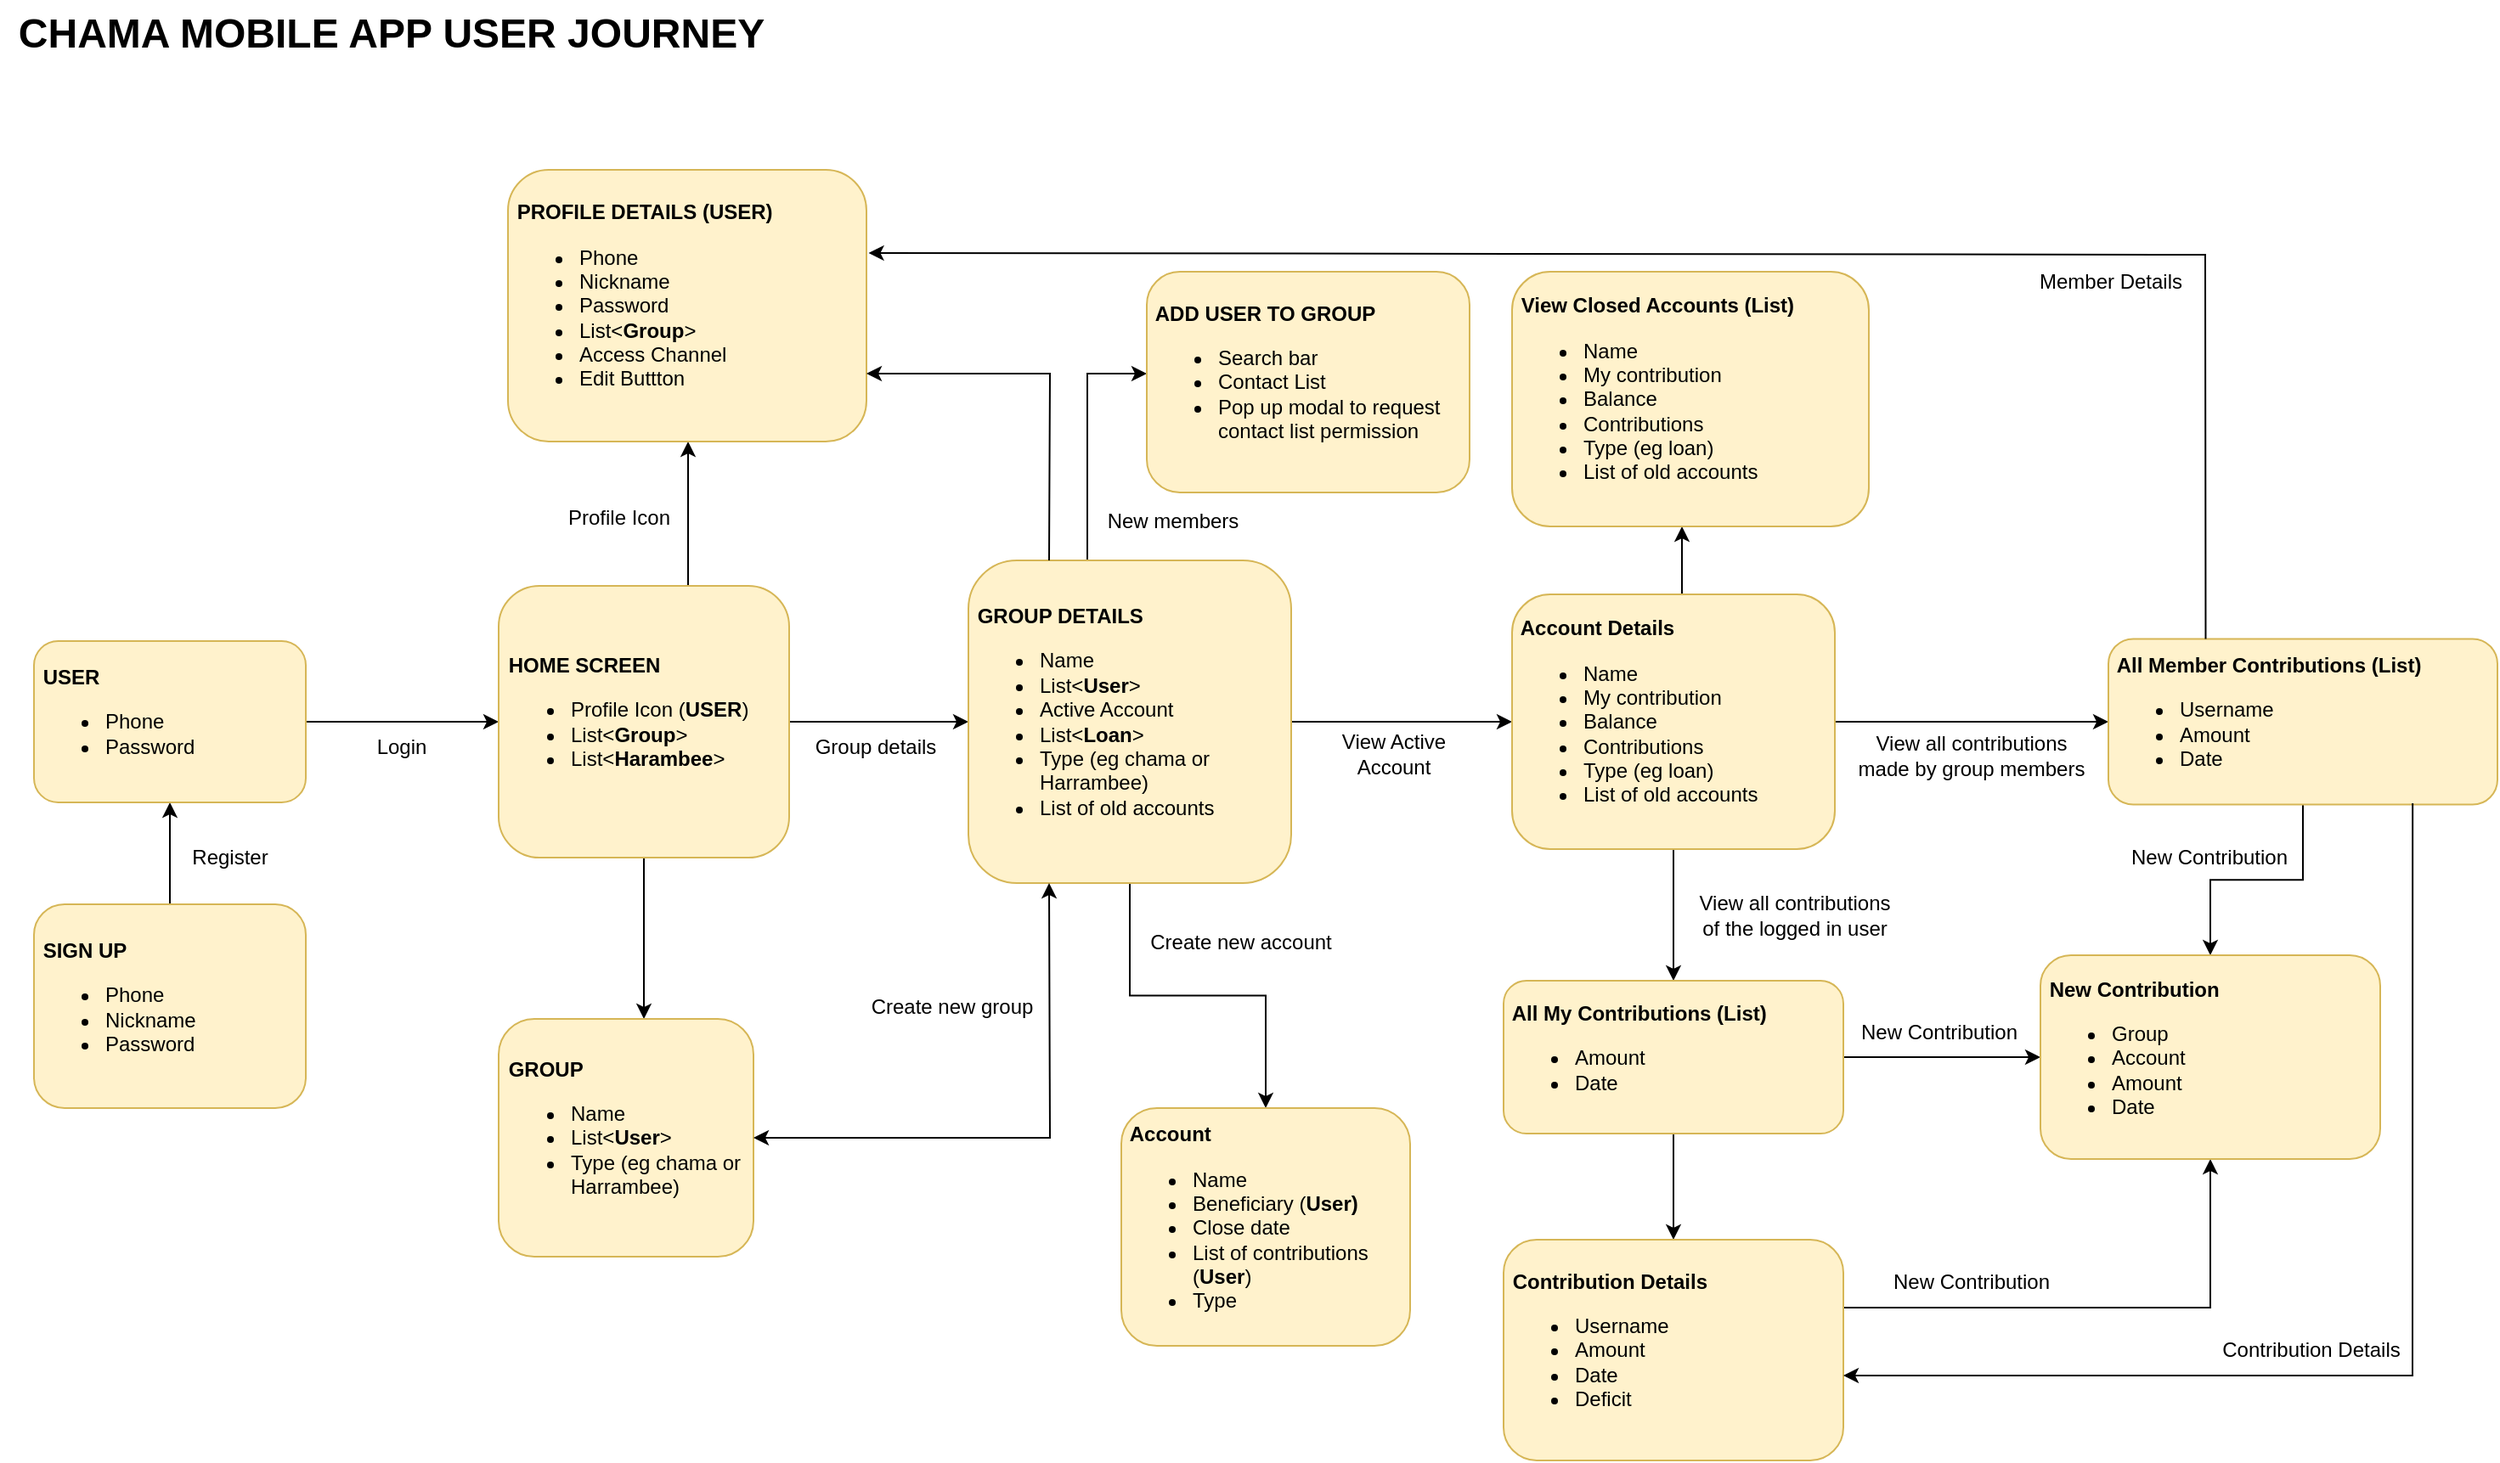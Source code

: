 <mxfile version="20.6.0" type="github">
  <diagram id="2BV5uHt9QHshFsC0gMmc" name="Page-1">
    <mxGraphModel dx="1580" dy="2196" grid="1" gridSize="10" guides="1" tooltips="1" connect="1" arrows="1" fold="1" page="1" pageScale="1" pageWidth="827" pageHeight="1169" math="0" shadow="0">
      <root>
        <mxCell id="0" />
        <mxCell id="1" parent="0" />
        <mxCell id="yJLdBiX0lWPD7A1_0H__-3" value="" style="edgeStyle=orthogonalEdgeStyle;rounded=0;orthogonalLoop=1;jettySize=auto;html=1;" edge="1" parent="1" source="yJLdBiX0lWPD7A1_0H__-1" target="yJLdBiX0lWPD7A1_0H__-2">
          <mxGeometry relative="1" as="geometry" />
        </mxCell>
        <mxCell id="yJLdBiX0lWPD7A1_0H__-24" value="" style="edgeStyle=orthogonalEdgeStyle;rounded=0;orthogonalLoop=1;jettySize=auto;html=1;fontSize=18;entryX=0.5;entryY=1;entryDx=0;entryDy=0;exitX=0.5;exitY=0;exitDx=0;exitDy=0;" edge="1" parent="1" source="yJLdBiX0lWPD7A1_0H__-23" target="yJLdBiX0lWPD7A1_0H__-1">
          <mxGeometry relative="1" as="geometry">
            <mxPoint x="140" y="522.5" as="sourcePoint" />
            <mxPoint x="90" y="472.5" as="targetPoint" />
          </mxGeometry>
        </mxCell>
        <mxCell id="yJLdBiX0lWPD7A1_0H__-1" value="&lt;blockquote style=&quot;margin: 0 0 0 40px; border: none; padding: 0px;&quot;&gt;&lt;/blockquote&gt;&lt;blockquote style=&quot;margin: 0 0 0 40px; border: none; padding: 0px;&quot;&gt;&lt;/blockquote&gt;&lt;b&gt;&lt;span style=&quot;white-space: pre;&quot;&gt;	&lt;/span&gt;USER&lt;br&gt;&lt;/b&gt;&lt;ul&gt;&lt;li&gt;Phone&lt;br&gt;&lt;/li&gt;&lt;li&gt;Password&lt;/li&gt;&lt;/ul&gt;&lt;blockquote style=&quot;margin: 0 0 0 40px; border: none; padding: 0px;&quot;&gt;&lt;/blockquote&gt;&lt;blockquote style=&quot;margin: 0 0 0 40px; border: none; padding: 0px;&quot;&gt;&lt;/blockquote&gt;&lt;blockquote style=&quot;margin: 0 0 0 40px; border: none; padding: 0px;&quot;&gt;&lt;/blockquote&gt;&lt;blockquote style=&quot;margin: 0 0 0 40px; border: none; padding: 0px;&quot;&gt;&lt;/blockquote&gt;" style="rounded=1;whiteSpace=wrap;html=1;align=left;fillColor=#fff2cc;strokeColor=#d6b656;" vertex="1" parent="1">
          <mxGeometry x="60" y="277.5" width="160" height="95" as="geometry" />
        </mxCell>
        <mxCell id="yJLdBiX0lWPD7A1_0H__-8" value="" style="edgeStyle=orthogonalEdgeStyle;rounded=0;orthogonalLoop=1;jettySize=auto;html=1;fontSize=18;" edge="1" parent="1" source="yJLdBiX0lWPD7A1_0H__-2" target="yJLdBiX0lWPD7A1_0H__-7">
          <mxGeometry relative="1" as="geometry" />
        </mxCell>
        <mxCell id="yJLdBiX0lWPD7A1_0H__-11" value="" style="edgeStyle=orthogonalEdgeStyle;rounded=0;orthogonalLoop=1;jettySize=auto;html=1;fontSize=18;" edge="1" parent="1" source="yJLdBiX0lWPD7A1_0H__-2" target="yJLdBiX0lWPD7A1_0H__-10">
          <mxGeometry relative="1" as="geometry">
            <Array as="points">
              <mxPoint x="410" y="500" />
              <mxPoint x="410" y="500" />
            </Array>
          </mxGeometry>
        </mxCell>
        <mxCell id="yJLdBiX0lWPD7A1_0H__-28" value="" style="edgeStyle=orthogonalEdgeStyle;rounded=0;orthogonalLoop=1;jettySize=auto;html=1;fontSize=18;" edge="1" parent="1" source="yJLdBiX0lWPD7A1_0H__-2" target="yJLdBiX0lWPD7A1_0H__-27">
          <mxGeometry relative="1" as="geometry">
            <Array as="points">
              <mxPoint x="445" y="220" />
              <mxPoint x="445" y="220" />
            </Array>
          </mxGeometry>
        </mxCell>
        <mxCell id="yJLdBiX0lWPD7A1_0H__-2" value="&lt;b&gt;&lt;span style=&quot;white-space: pre;&quot;&gt;	&lt;/span&gt;HOME SCREEN&lt;/b&gt;&lt;br&gt;&lt;ul&gt;&lt;li&gt;Profile Icon (&lt;b&gt;USER&lt;/b&gt;)&lt;br&gt;&lt;/li&gt;&lt;li&gt;List&amp;lt;&lt;b&gt;Group&lt;/b&gt;&amp;gt;&lt;br&gt;&lt;/li&gt;&lt;li&gt;List&amp;lt;&lt;b&gt;Harambee&lt;/b&gt;&amp;gt;&lt;br&gt;&lt;/li&gt;&lt;/ul&gt;" style="whiteSpace=wrap;html=1;align=left;rounded=1;fillColor=#fff2cc;strokeColor=#d6b656;" vertex="1" parent="1">
          <mxGeometry x="333.5" y="245" width="171" height="160" as="geometry" />
        </mxCell>
        <mxCell id="yJLdBiX0lWPD7A1_0H__-5" value="Login" style="text;html=1;resizable=0;autosize=1;align=center;verticalAlign=middle;points=[];fillColor=none;strokeColor=none;rounded=0;" vertex="1" parent="1">
          <mxGeometry x="251" y="324.5" width="50" height="30" as="geometry" />
        </mxCell>
        <mxCell id="yJLdBiX0lWPD7A1_0H__-6" value="&lt;b&gt;&lt;font style=&quot;font-size: 24px;&quot;&gt;CHAMA MOBILE APP USER JOURNEY&lt;/font&gt;&lt;/b&gt;" style="text;html=1;resizable=0;autosize=1;align=center;verticalAlign=middle;points=[];fillColor=none;strokeColor=none;rounded=0;" vertex="1" parent="1">
          <mxGeometry x="40" y="-100" width="460" height="40" as="geometry" />
        </mxCell>
        <mxCell id="yJLdBiX0lWPD7A1_0H__-14" value="" style="edgeStyle=orthogonalEdgeStyle;rounded=0;orthogonalLoop=1;jettySize=auto;html=1;fontSize=18;" edge="1" parent="1" source="yJLdBiX0lWPD7A1_0H__-7" target="yJLdBiX0lWPD7A1_0H__-13">
          <mxGeometry relative="1" as="geometry" />
        </mxCell>
        <mxCell id="yJLdBiX0lWPD7A1_0H__-20" value="" style="edgeStyle=orthogonalEdgeStyle;rounded=0;orthogonalLoop=1;jettySize=auto;html=1;fontSize=18;" edge="1" parent="1" source="yJLdBiX0lWPD7A1_0H__-7" target="yJLdBiX0lWPD7A1_0H__-19">
          <mxGeometry relative="1" as="geometry">
            <Array as="points">
              <mxPoint x="680" y="120" />
            </Array>
          </mxGeometry>
        </mxCell>
        <mxCell id="yJLdBiX0lWPD7A1_0H__-32" value="" style="edgeStyle=orthogonalEdgeStyle;rounded=0;orthogonalLoop=1;jettySize=auto;html=1;fontSize=18;" edge="1" parent="1" source="yJLdBiX0lWPD7A1_0H__-7" target="yJLdBiX0lWPD7A1_0H__-31">
          <mxGeometry relative="1" as="geometry" />
        </mxCell>
        <mxCell id="yJLdBiX0lWPD7A1_0H__-7" value="&lt;b&gt;&lt;span style=&quot;white-space: pre;&quot;&gt;	&lt;/span&gt;GROUP DETAILS&lt;/b&gt;&lt;br&gt;&lt;ul&gt;&lt;li&gt;Name&lt;br&gt;&lt;/li&gt;&lt;li&gt;List&amp;lt;&lt;b&gt;User&lt;/b&gt;&amp;gt;&amp;nbsp;&lt;br&gt;&lt;/li&gt;&lt;li&gt;Active Account&lt;br&gt;&lt;/li&gt;&lt;li&gt;List&amp;lt;&lt;b&gt;Loan&lt;/b&gt;&amp;gt;&lt;br&gt;&lt;/li&gt;&lt;li&gt;Type (eg chama or Harrambee)&lt;br&gt;&lt;/li&gt;&lt;li&gt;List of old accounts&lt;/li&gt;&lt;/ul&gt;" style="whiteSpace=wrap;html=1;align=left;rounded=1;fillColor=#fff2cc;strokeColor=#d6b656;" vertex="1" parent="1">
          <mxGeometry x="610" y="230" width="190" height="190" as="geometry" />
        </mxCell>
        <mxCell id="yJLdBiX0lWPD7A1_0H__-9" value="Group details" style="text;html=1;resizable=0;autosize=1;align=center;verticalAlign=middle;points=[];fillColor=none;strokeColor=none;rounded=0;" vertex="1" parent="1">
          <mxGeometry x="510" y="324.5" width="90" height="30" as="geometry" />
        </mxCell>
        <mxCell id="yJLdBiX0lWPD7A1_0H__-10" value="&lt;b&gt;&lt;span style=&quot;white-space: pre;&quot;&gt;	&lt;/span&gt;GROUP&lt;/b&gt;&lt;br&gt;&lt;ul&gt;&lt;li&gt;Name&lt;br&gt;&lt;/li&gt;&lt;li&gt;List&amp;lt;&lt;b&gt;User&lt;/b&gt;&amp;gt;&amp;nbsp;&lt;/li&gt;&lt;li&gt;Type (eg chama or Harrambee)&lt;br&gt;&lt;/li&gt;&lt;/ul&gt;" style="whiteSpace=wrap;html=1;align=left;rounded=1;fillColor=#fff2cc;strokeColor=#d6b656;" vertex="1" parent="1">
          <mxGeometry x="333.5" y="500" width="150" height="140" as="geometry" />
        </mxCell>
        <mxCell id="yJLdBiX0lWPD7A1_0H__-12" value="Create new group" style="text;html=1;resizable=0;autosize=1;align=center;verticalAlign=middle;points=[];fillColor=none;strokeColor=none;rounded=0;" vertex="1" parent="1">
          <mxGeometry x="540" y="477.5" width="120" height="30" as="geometry" />
        </mxCell>
        <mxCell id="yJLdBiX0lWPD7A1_0H__-13" value="&lt;b&gt;&lt;span style=&quot;white-space: pre;&quot;&gt;	Account&lt;/span&gt;&lt;/b&gt;&lt;br&gt;&lt;ul&gt;&lt;li&gt;Name&lt;br&gt;&lt;/li&gt;&lt;li&gt;Beneficiary (&lt;b&gt;User)&lt;/b&gt;&amp;nbsp;&lt;/li&gt;&lt;li&gt;Close date&lt;/li&gt;&lt;li&gt;List of contributions (&lt;b&gt;User&lt;/b&gt;)&lt;/li&gt;&lt;li&gt;Type&lt;/li&gt;&lt;/ul&gt;" style="whiteSpace=wrap;html=1;align=left;rounded=1;fillColor=#fff2cc;strokeColor=#d6b656;" vertex="1" parent="1">
          <mxGeometry x="700" y="552.5" width="170" height="140" as="geometry" />
        </mxCell>
        <mxCell id="yJLdBiX0lWPD7A1_0H__-15" value="Create new account" style="text;html=1;resizable=0;autosize=1;align=center;verticalAlign=middle;points=[];fillColor=none;strokeColor=none;rounded=0;" vertex="1" parent="1">
          <mxGeometry x="705" y="439.5" width="130" height="30" as="geometry" />
        </mxCell>
        <mxCell id="yJLdBiX0lWPD7A1_0H__-19" value="&lt;b&gt;&lt;span style=&quot;white-space: pre;&quot;&gt;	ADD USER TO GROUP&lt;br&gt;&lt;/span&gt;&lt;/b&gt;&lt;ul&gt;&lt;li&gt;Search bar&lt;/li&gt;&lt;li&gt;Contact List&amp;nbsp;&lt;br&gt;&lt;/li&gt;&lt;li&gt;Pop up modal to request contact list permission&lt;/li&gt;&lt;/ul&gt;" style="whiteSpace=wrap;html=1;align=left;rounded=1;fillColor=#fff2cc;strokeColor=#d6b656;" vertex="1" parent="1">
          <mxGeometry x="715" y="60" width="190" height="130" as="geometry" />
        </mxCell>
        <mxCell id="yJLdBiX0lWPD7A1_0H__-21" value="New members" style="text;html=1;resizable=0;autosize=1;align=center;verticalAlign=middle;points=[];fillColor=none;strokeColor=none;rounded=0;" vertex="1" parent="1">
          <mxGeometry x="680" y="192" width="100" height="30" as="geometry" />
        </mxCell>
        <mxCell id="yJLdBiX0lWPD7A1_0H__-23" value="&lt;blockquote style=&quot;margin: 0 0 0 40px; border: none; padding: 0px;&quot;&gt;&lt;/blockquote&gt;&lt;blockquote style=&quot;margin: 0 0 0 40px; border: none; padding: 0px;&quot;&gt;&lt;/blockquote&gt;&lt;b&gt;&lt;span style=&quot;white-space: pre;&quot;&gt;	SIGN UP&lt;/span&gt;&lt;br&gt;&lt;/b&gt;&lt;ul&gt;&lt;li&gt;Phone&lt;br&gt;&lt;/li&gt;&lt;li&gt;Nickname&lt;br&gt;&lt;/li&gt;&lt;li&gt;Password&lt;/li&gt;&lt;/ul&gt;&lt;blockquote style=&quot;margin: 0 0 0 40px; border: none; padding: 0px;&quot;&gt;&lt;/blockquote&gt;&lt;blockquote style=&quot;margin: 0 0 0 40px; border: none; padding: 0px;&quot;&gt;&lt;/blockquote&gt;&lt;blockquote style=&quot;margin: 0 0 0 40px; border: none; padding: 0px;&quot;&gt;&lt;/blockquote&gt;&lt;blockquote style=&quot;margin: 0 0 0 40px; border: none; padding: 0px;&quot;&gt;&lt;/blockquote&gt;" style="rounded=1;whiteSpace=wrap;html=1;align=left;fillColor=#fff2cc;strokeColor=#d6b656;" vertex="1" parent="1">
          <mxGeometry x="60" y="432.5" width="160" height="120" as="geometry" />
        </mxCell>
        <mxCell id="yJLdBiX0lWPD7A1_0H__-25" value="Register" style="text;html=1;resizable=0;autosize=1;align=center;verticalAlign=middle;points=[];fillColor=none;strokeColor=none;rounded=0;" vertex="1" parent="1">
          <mxGeometry x="140" y="390" width="70" height="30" as="geometry" />
        </mxCell>
        <mxCell id="yJLdBiX0lWPD7A1_0H__-27" value="&lt;blockquote style=&quot;margin: 0 0 0 40px; border: none; padding: 0px;&quot;&gt;&lt;/blockquote&gt;&lt;blockquote style=&quot;margin: 0 0 0 40px; border: none; padding: 0px;&quot;&gt;&lt;/blockquote&gt;&lt;b&gt;&lt;span style=&quot;white-space: pre;&quot;&gt;	PROFILE DETAILS (USER)&lt;/span&gt;&lt;br&gt;&lt;/b&gt;&lt;ul&gt;&lt;li&gt;Phone&lt;br&gt;&lt;/li&gt;&lt;li&gt;Nickname&lt;br&gt;&lt;/li&gt;&lt;li&gt;Password&lt;/li&gt;&lt;li&gt;List&amp;lt;&lt;b&gt;Group&lt;/b&gt;&amp;gt;&lt;br&gt;&lt;/li&gt;&lt;li&gt;Access Channel&lt;br&gt;&lt;/li&gt;&lt;li&gt;Edit Buttton&lt;/li&gt;&lt;/ul&gt;&lt;blockquote style=&quot;margin: 0 0 0 40px; border: none; padding: 0px;&quot;&gt;&lt;/blockquote&gt;&lt;blockquote style=&quot;margin: 0 0 0 40px; border: none; padding: 0px;&quot;&gt;&lt;/blockquote&gt;&lt;blockquote style=&quot;margin: 0 0 0 40px; border: none; padding: 0px;&quot;&gt;&lt;/blockquote&gt;&lt;blockquote style=&quot;margin: 0 0 0 40px; border: none; padding: 0px;&quot;&gt;&lt;/blockquote&gt;" style="rounded=1;whiteSpace=wrap;html=1;align=left;fillColor=#fff2cc;strokeColor=#d6b656;" vertex="1" parent="1">
          <mxGeometry x="339" width="211" height="160" as="geometry" />
        </mxCell>
        <mxCell id="yJLdBiX0lWPD7A1_0H__-30" value="Profile Icon" style="text;html=1;resizable=0;autosize=1;align=center;verticalAlign=middle;points=[];fillColor=none;strokeColor=none;rounded=0;" vertex="1" parent="1">
          <mxGeometry x="364" y="190" width="80" height="30" as="geometry" />
        </mxCell>
        <mxCell id="yJLdBiX0lWPD7A1_0H__-37" value="" style="edgeStyle=orthogonalEdgeStyle;rounded=0;orthogonalLoop=1;jettySize=auto;html=1;fontSize=18;" edge="1" parent="1" source="yJLdBiX0lWPD7A1_0H__-31" target="yJLdBiX0lWPD7A1_0H__-36">
          <mxGeometry relative="1" as="geometry" />
        </mxCell>
        <mxCell id="yJLdBiX0lWPD7A1_0H__-40" value="" style="edgeStyle=orthogonalEdgeStyle;rounded=0;orthogonalLoop=1;jettySize=auto;html=1;fontSize=18;" edge="1" parent="1" source="yJLdBiX0lWPD7A1_0H__-31" target="yJLdBiX0lWPD7A1_0H__-39">
          <mxGeometry relative="1" as="geometry" />
        </mxCell>
        <mxCell id="yJLdBiX0lWPD7A1_0H__-62" value="" style="edgeStyle=orthogonalEdgeStyle;rounded=0;orthogonalLoop=1;jettySize=auto;html=1;fontSize=24;" edge="1" parent="1" source="yJLdBiX0lWPD7A1_0H__-31" target="yJLdBiX0lWPD7A1_0H__-61">
          <mxGeometry relative="1" as="geometry">
            <Array as="points">
              <mxPoint x="1030" y="240" />
              <mxPoint x="1030" y="240" />
            </Array>
          </mxGeometry>
        </mxCell>
        <mxCell id="yJLdBiX0lWPD7A1_0H__-31" value="&lt;b&gt;&lt;span style=&quot;white-space: pre;&quot;&gt;	Account Details&lt;/span&gt;&lt;/b&gt;&lt;br&gt;&lt;ul&gt;&lt;li&gt;Name&lt;br&gt;&lt;/li&gt;&lt;li&gt;My contribution&lt;/li&gt;&lt;li&gt;Balance&lt;/li&gt;&lt;li&gt;Contributions&amp;nbsp;&lt;/li&gt;&lt;li&gt;Type (eg loan)&lt;br&gt;&lt;/li&gt;&lt;li&gt;List of old accounts&lt;/li&gt;&lt;/ul&gt;" style="whiteSpace=wrap;html=1;align=left;rounded=1;fillColor=#fff2cc;strokeColor=#d6b656;" vertex="1" parent="1">
          <mxGeometry x="930" y="250" width="190" height="150" as="geometry" />
        </mxCell>
        <mxCell id="yJLdBiX0lWPD7A1_0H__-34" value="" style="endArrow=classic;startArrow=classic;html=1;rounded=0;fontSize=18;entryX=0.25;entryY=1;entryDx=0;entryDy=0;" edge="1" parent="1" source="yJLdBiX0lWPD7A1_0H__-10" target="yJLdBiX0lWPD7A1_0H__-7">
          <mxGeometry width="50" height="50" relative="1" as="geometry">
            <mxPoint x="483.5" y="570" as="sourcePoint" />
            <mxPoint x="533.5" y="520" as="targetPoint" />
            <Array as="points">
              <mxPoint x="658" y="570" />
            </Array>
          </mxGeometry>
        </mxCell>
        <mxCell id="yJLdBiX0lWPD7A1_0H__-35" value="View Active &lt;br&gt;Account" style="text;html=1;resizable=0;autosize=1;align=center;verticalAlign=middle;points=[];fillColor=none;strokeColor=none;rounded=0;" vertex="1" parent="1">
          <mxGeometry x="815" y="323.5" width="90" height="40" as="geometry" />
        </mxCell>
        <mxCell id="yJLdBiX0lWPD7A1_0H__-48" style="edgeStyle=orthogonalEdgeStyle;rounded=0;orthogonalLoop=1;jettySize=auto;html=1;entryX=0.5;entryY=0;entryDx=0;entryDy=0;fontSize=18;" edge="1" parent="1" source="yJLdBiX0lWPD7A1_0H__-36" target="yJLdBiX0lWPD7A1_0H__-43">
          <mxGeometry relative="1" as="geometry" />
        </mxCell>
        <mxCell id="yJLdBiX0lWPD7A1_0H__-36" value="&lt;b&gt;&lt;span style=&quot;white-space: pre;&quot;&gt;	All Member Contributions (List)&lt;/span&gt;&lt;/b&gt;&lt;br&gt;&lt;ul&gt;&lt;li&gt;Username&lt;/li&gt;&lt;li&gt;Amount&lt;/li&gt;&lt;li&gt;Date&lt;/li&gt;&lt;/ul&gt;" style="whiteSpace=wrap;html=1;align=left;rounded=1;fillColor=#fff2cc;strokeColor=#d6b656;" vertex="1" parent="1">
          <mxGeometry x="1281" y="276.25" width="229" height="97.5" as="geometry" />
        </mxCell>
        <mxCell id="yJLdBiX0lWPD7A1_0H__-38" value="View all contributions&lt;br&gt;made by group members" style="text;html=1;resizable=0;autosize=1;align=center;verticalAlign=middle;points=[];fillColor=none;strokeColor=none;rounded=0;" vertex="1" parent="1">
          <mxGeometry x="1120" y="324.5" width="160" height="40" as="geometry" />
        </mxCell>
        <mxCell id="yJLdBiX0lWPD7A1_0H__-42" value="" style="edgeStyle=orthogonalEdgeStyle;rounded=0;orthogonalLoop=1;jettySize=auto;html=1;fontSize=18;" edge="1" parent="1" source="yJLdBiX0lWPD7A1_0H__-39" target="yJLdBiX0lWPD7A1_0H__-41">
          <mxGeometry relative="1" as="geometry" />
        </mxCell>
        <mxCell id="yJLdBiX0lWPD7A1_0H__-44" value="" style="edgeStyle=orthogonalEdgeStyle;rounded=0;orthogonalLoop=1;jettySize=auto;html=1;fontSize=18;" edge="1" parent="1" source="yJLdBiX0lWPD7A1_0H__-39" target="yJLdBiX0lWPD7A1_0H__-43">
          <mxGeometry relative="1" as="geometry" />
        </mxCell>
        <mxCell id="yJLdBiX0lWPD7A1_0H__-39" value="&lt;span style=&quot;&quot;&gt;&lt;b&gt;	&lt;span style=&quot;white-space: pre;&quot;&gt;	&lt;/span&gt;All My Contributions (List)&lt;br&gt;&lt;/b&gt;&lt;/span&gt;&lt;ul&gt;&lt;li&gt;Amount&lt;/li&gt;&lt;li&gt;Date&lt;/li&gt;&lt;/ul&gt;" style="whiteSpace=wrap;html=1;align=left;rounded=1;fillColor=#fff2cc;strokeColor=#d6b656;" vertex="1" parent="1">
          <mxGeometry x="925" y="477.5" width="200" height="90" as="geometry" />
        </mxCell>
        <mxCell id="yJLdBiX0lWPD7A1_0H__-45" style="edgeStyle=orthogonalEdgeStyle;rounded=0;orthogonalLoop=1;jettySize=auto;html=1;fontSize=18;" edge="1" parent="1" source="yJLdBiX0lWPD7A1_0H__-41" target="yJLdBiX0lWPD7A1_0H__-43">
          <mxGeometry relative="1" as="geometry">
            <Array as="points">
              <mxPoint x="1341" y="670" />
            </Array>
          </mxGeometry>
        </mxCell>
        <mxCell id="yJLdBiX0lWPD7A1_0H__-41" value="&lt;span style=&quot;&quot;&gt;&lt;b&gt;	&lt;span style=&quot;white-space: pre;&quot;&gt;	Contribution Details&lt;/span&gt;&lt;br&gt;&lt;/b&gt;&lt;/span&gt;&lt;ul&gt;&lt;li&gt;Username&lt;/li&gt;&lt;li&gt;Amount&lt;/li&gt;&lt;li&gt;Date&lt;/li&gt;&lt;li&gt;Deficit&lt;/li&gt;&lt;/ul&gt;" style="whiteSpace=wrap;html=1;align=left;rounded=1;fillColor=#fff2cc;strokeColor=#d6b656;" vertex="1" parent="1">
          <mxGeometry x="925" y="630" width="200" height="130" as="geometry" />
        </mxCell>
        <mxCell id="yJLdBiX0lWPD7A1_0H__-43" value="&lt;span style=&quot;&quot;&gt;&lt;b&gt;	&lt;span style=&quot;white-space: pre;&quot;&gt;	New Contribution&lt;/span&gt;&lt;br&gt;&lt;/b&gt;&lt;/span&gt;&lt;ul&gt;&lt;li&gt;Group&lt;/li&gt;&lt;li&gt;Account&lt;/li&gt;&lt;li&gt;Amount&lt;/li&gt;&lt;li&gt;Date&lt;/li&gt;&lt;/ul&gt;" style="whiteSpace=wrap;html=1;align=left;rounded=1;fillColor=#fff2cc;strokeColor=#d6b656;" vertex="1" parent="1">
          <mxGeometry x="1241" y="462.5" width="200" height="120" as="geometry" />
        </mxCell>
        <mxCell id="yJLdBiX0lWPD7A1_0H__-49" value="New Contribution" style="text;html=1;resizable=0;autosize=1;align=center;verticalAlign=middle;points=[];fillColor=none;strokeColor=none;rounded=0;" vertex="1" parent="1">
          <mxGeometry x="1140" y="640" width="120" height="30" as="geometry" />
        </mxCell>
        <mxCell id="yJLdBiX0lWPD7A1_0H__-50" value="New Contribution" style="text;html=1;resizable=0;autosize=1;align=center;verticalAlign=middle;points=[];fillColor=none;strokeColor=none;rounded=0;" vertex="1" parent="1">
          <mxGeometry x="1121" y="492.5" width="120" height="30" as="geometry" />
        </mxCell>
        <mxCell id="yJLdBiX0lWPD7A1_0H__-51" value="New Contribution" style="text;html=1;resizable=0;autosize=1;align=center;verticalAlign=middle;points=[];fillColor=none;strokeColor=none;rounded=0;" vertex="1" parent="1">
          <mxGeometry x="1280" y="390" width="120" height="30" as="geometry" />
        </mxCell>
        <mxCell id="yJLdBiX0lWPD7A1_0H__-52" value="View all contributions&lt;br&gt;of the logged in user" style="text;html=1;resizable=0;autosize=1;align=center;verticalAlign=middle;points=[];fillColor=none;strokeColor=none;rounded=0;" vertex="1" parent="1">
          <mxGeometry x="1026" y="419" width="140" height="40" as="geometry" />
        </mxCell>
        <mxCell id="yJLdBiX0lWPD7A1_0H__-56" value="" style="endArrow=classic;html=1;rounded=0;fontSize=18;entryX=1;entryY=0.615;entryDx=0;entryDy=0;entryPerimeter=0;exitX=0.782;exitY=0.992;exitDx=0;exitDy=0;exitPerimeter=0;" edge="1" parent="1" source="yJLdBiX0lWPD7A1_0H__-36" target="yJLdBiX0lWPD7A1_0H__-41">
          <mxGeometry width="50" height="50" relative="1" as="geometry">
            <mxPoint x="1460" y="380" as="sourcePoint" />
            <mxPoint x="1200" y="880" as="targetPoint" />
            <Array as="points">
              <mxPoint x="1460" y="710" />
            </Array>
          </mxGeometry>
        </mxCell>
        <mxCell id="yJLdBiX0lWPD7A1_0H__-57" value="" style="endArrow=classic;html=1;rounded=0;fontSize=18;exitX=0.25;exitY=0;exitDx=0;exitDy=0;entryX=1.006;entryY=0.306;entryDx=0;entryDy=0;entryPerimeter=0;" edge="1" parent="1" source="yJLdBiX0lWPD7A1_0H__-36" target="yJLdBiX0lWPD7A1_0H__-27">
          <mxGeometry width="50" height="50" relative="1" as="geometry">
            <mxPoint x="1290" y="100" as="sourcePoint" />
            <mxPoint x="1340" y="50" as="targetPoint" />
            <Array as="points">
              <mxPoint x="1338" y="50" />
            </Array>
          </mxGeometry>
        </mxCell>
        <mxCell id="yJLdBiX0lWPD7A1_0H__-58" value="" style="endArrow=classic;html=1;rounded=0;fontSize=18;entryX=1;entryY=0.75;entryDx=0;entryDy=0;exitX=0.25;exitY=0;exitDx=0;exitDy=0;" edge="1" parent="1" source="yJLdBiX0lWPD7A1_0H__-7" target="yJLdBiX0lWPD7A1_0H__-27">
          <mxGeometry width="50" height="50" relative="1" as="geometry">
            <mxPoint x="580" y="180" as="sourcePoint" />
            <mxPoint x="630" y="130" as="targetPoint" />
            <Array as="points">
              <mxPoint x="658" y="120" />
              <mxPoint x="600" y="120" />
            </Array>
          </mxGeometry>
        </mxCell>
        <mxCell id="yJLdBiX0lWPD7A1_0H__-59" value="Contribution Details" style="text;html=1;resizable=0;autosize=1;align=center;verticalAlign=middle;points=[];fillColor=none;strokeColor=none;rounded=0;" vertex="1" parent="1">
          <mxGeometry x="1335" y="680" width="130" height="30" as="geometry" />
        </mxCell>
        <mxCell id="yJLdBiX0lWPD7A1_0H__-60" value="Member Details" style="text;html=1;resizable=0;autosize=1;align=center;verticalAlign=middle;points=[];fillColor=none;strokeColor=none;rounded=0;" vertex="1" parent="1">
          <mxGeometry x="1227" y="51" width="110" height="30" as="geometry" />
        </mxCell>
        <mxCell id="yJLdBiX0lWPD7A1_0H__-61" value="&lt;b&gt;&lt;span style=&quot;white-space: pre;&quot;&gt;	View Closed Accounts (List)&lt;/span&gt;&lt;/b&gt;&lt;br&gt;&lt;ul&gt;&lt;li&gt;Name&lt;br&gt;&lt;/li&gt;&lt;li&gt;My contribution&lt;/li&gt;&lt;li&gt;Balance&lt;/li&gt;&lt;li&gt;Contributions&amp;nbsp;&lt;/li&gt;&lt;li&gt;Type (eg loan)&lt;br&gt;&lt;/li&gt;&lt;li&gt;List of old accounts&lt;/li&gt;&lt;/ul&gt;" style="whiteSpace=wrap;html=1;align=left;rounded=1;fillColor=#fff2cc;strokeColor=#d6b656;" vertex="1" parent="1">
          <mxGeometry x="930" y="60" width="210" height="150" as="geometry" />
        </mxCell>
      </root>
    </mxGraphModel>
  </diagram>
</mxfile>
